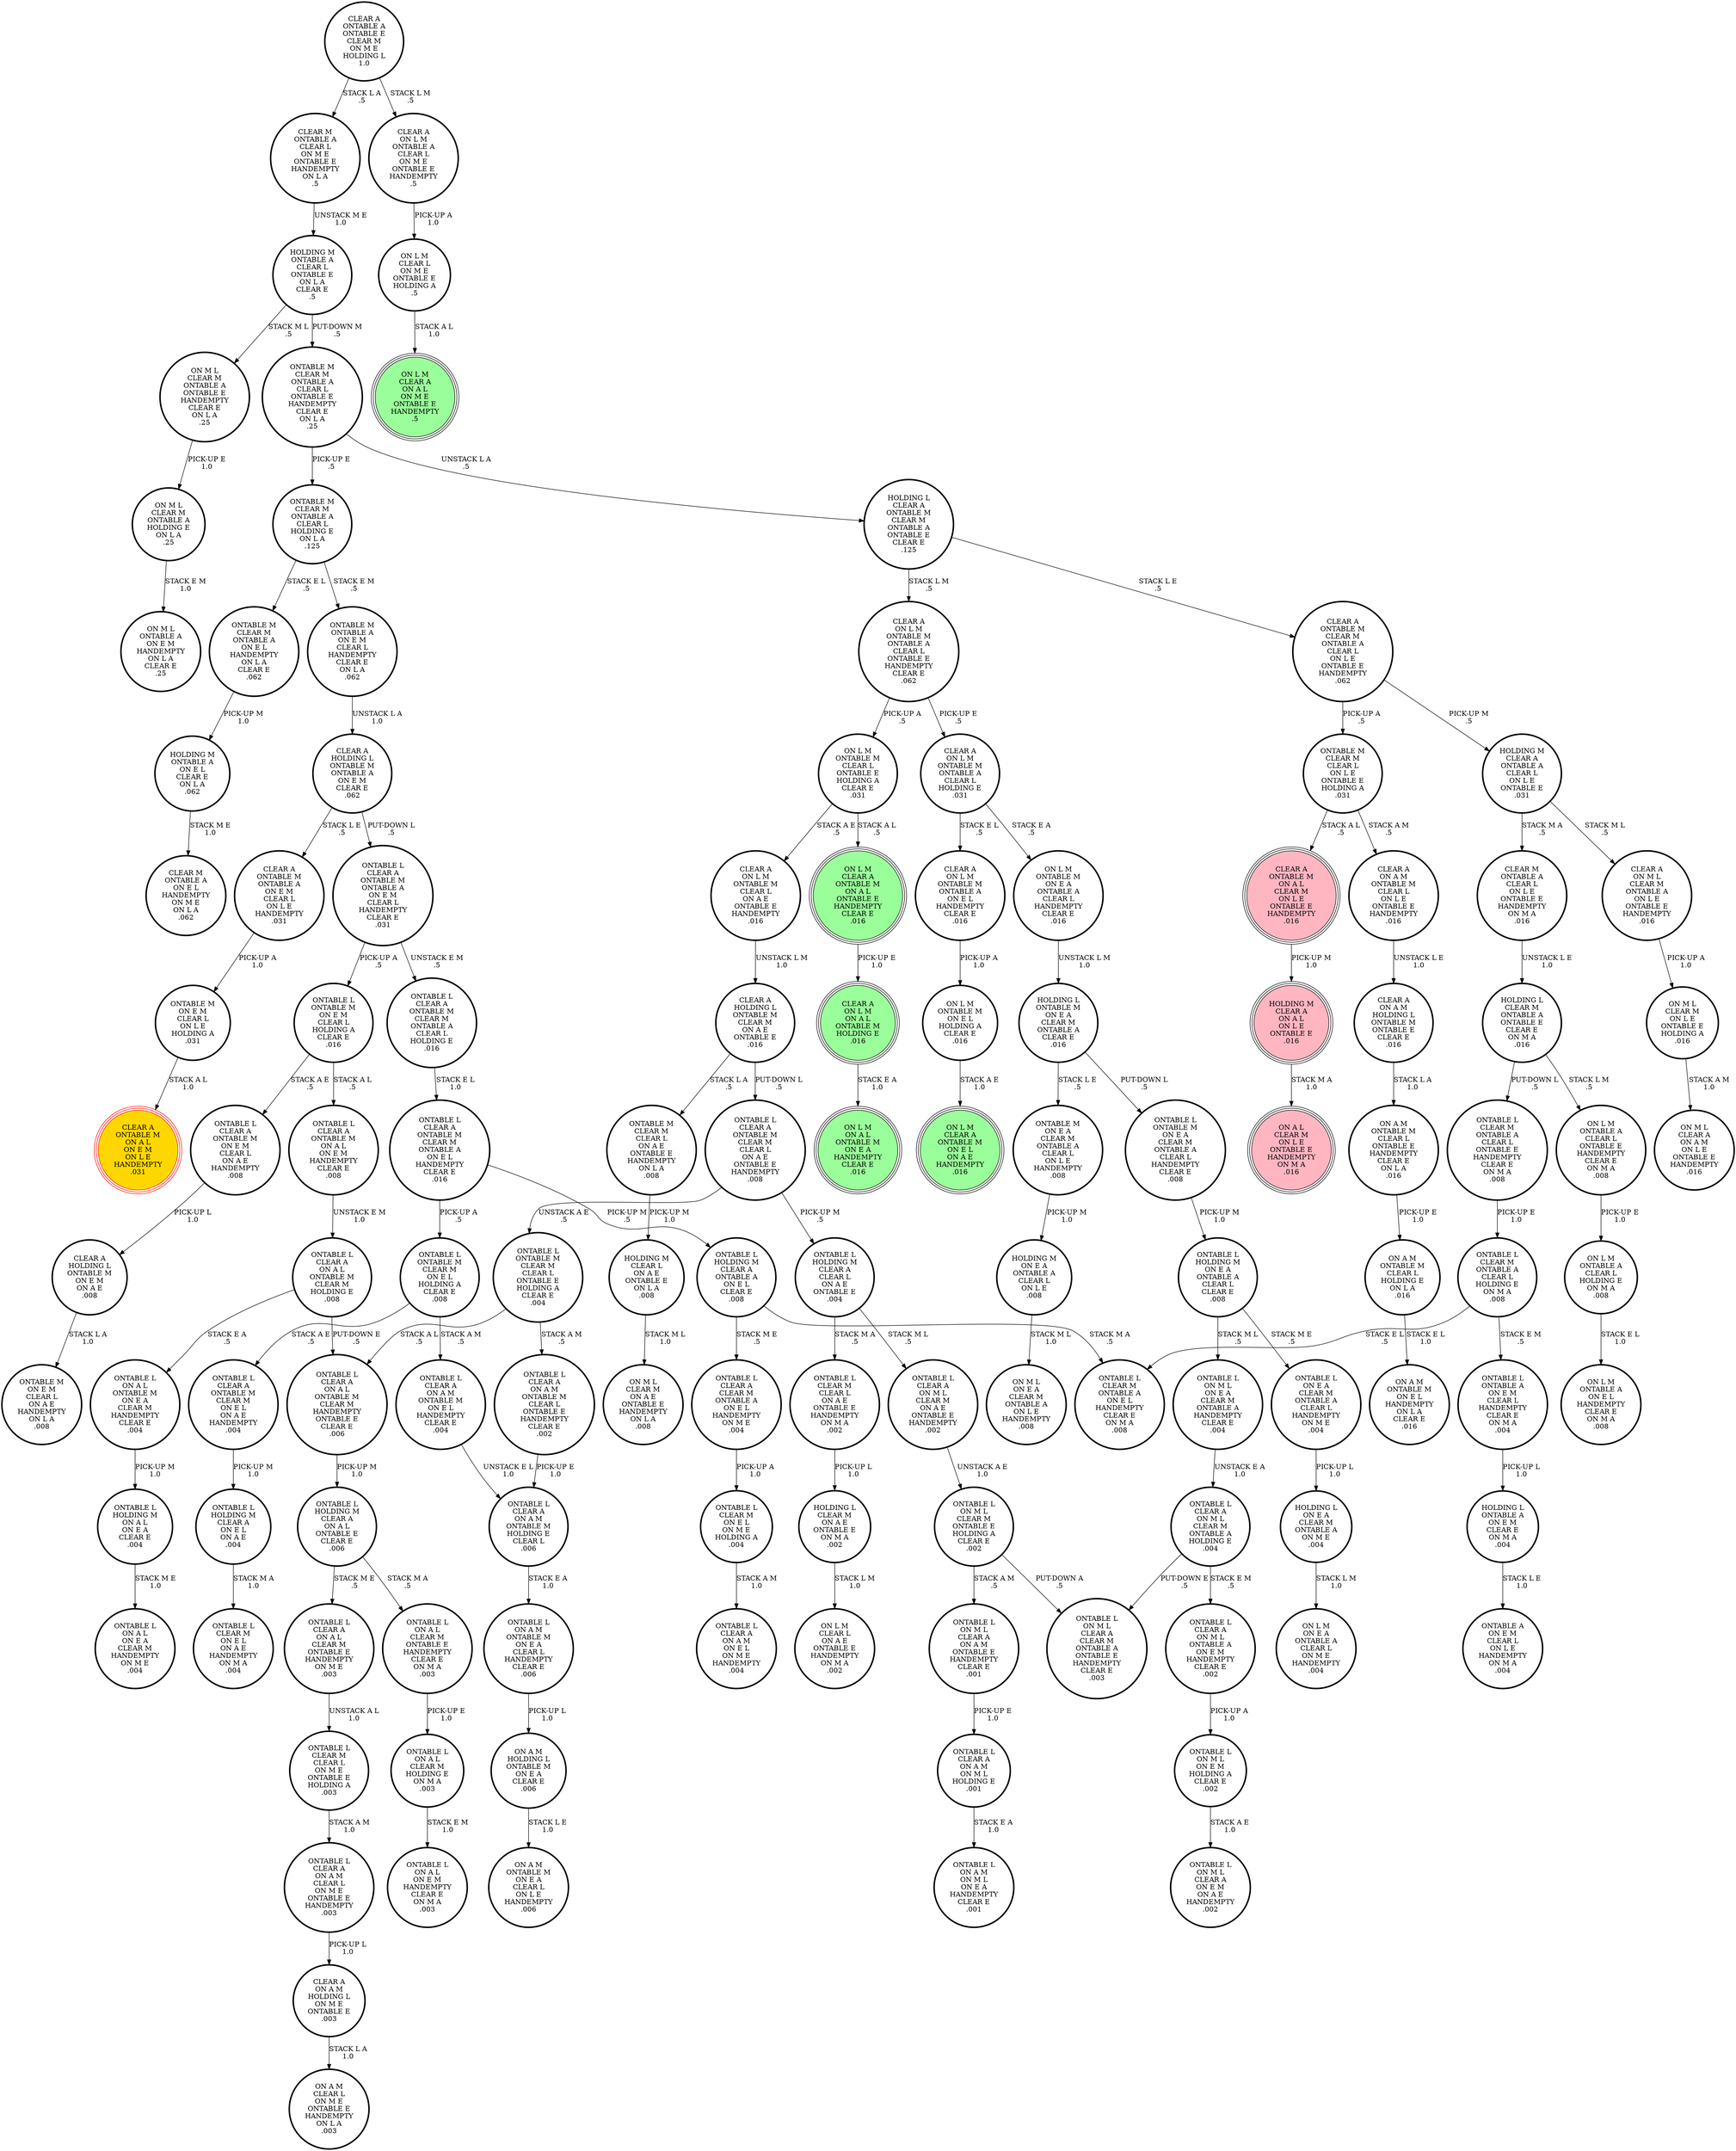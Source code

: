 digraph {
"HOLDING M\nCLEAR A\nON A L\nON L E\nONTABLE E\n.016\n" -> "ON A L\nCLEAR M\nON L E\nONTABLE E\nHANDEMPTY\nON M A\n.016\n"[label="STACK M A\n1.0\n"];
"ONTABLE L\nCLEAR M\nON E L\nON M E\nHOLDING A\n.004\n" -> "ONTABLE L\nCLEAR A\nON A M\nON E L\nON M E\nHANDEMPTY\n.004\n"[label="STACK A M\n1.0\n"];
"ONTABLE M\nCLEAR M\nCLEAR L\nON L E\nONTABLE E\nHOLDING A\n.031\n" -> "CLEAR A\nON A M\nONTABLE M\nCLEAR L\nON L E\nONTABLE E\nHANDEMPTY\n.016\n"[label="STACK A M\n.5\n"];
"ONTABLE M\nCLEAR M\nCLEAR L\nON L E\nONTABLE E\nHOLDING A\n.031\n" -> "CLEAR A\nONTABLE M\nON A L\nCLEAR M\nON L E\nONTABLE E\nHANDEMPTY\n.016\n"[label="STACK A L\n.5\n"];
"ONTABLE L\nCLEAR A\nONTABLE M\nCLEAR M\nONTABLE A\nON E L\nHANDEMPTY\nCLEAR E\n.016\n" -> "ONTABLE L\nHOLDING M\nCLEAR A\nONTABLE A\nON E L\nCLEAR E\n.008\n"[label="PICK-UP M\n.5\n"];
"ONTABLE L\nCLEAR A\nONTABLE M\nCLEAR M\nONTABLE A\nON E L\nHANDEMPTY\nCLEAR E\n.016\n" -> "ONTABLE L\nONTABLE M\nCLEAR M\nON E L\nHOLDING A\nCLEAR E\n.008\n"[label="PICK-UP A\n.5\n"];
"CLEAR A\nONTABLE M\nONTABLE A\nON E M\nCLEAR L\nON L E\nHANDEMPTY\n.031\n" -> "ONTABLE M\nON E M\nCLEAR L\nON L E\nHOLDING A\n.031\n"[label="PICK-UP A\n1.0\n"];
"HOLDING M\nON E A\nONTABLE A\nCLEAR L\nON L E\n.008\n" -> "ON M L\nON E A\nCLEAR M\nONTABLE A\nON L E\nHANDEMPTY\n.008\n"[label="STACK M L\n1.0\n"];
"ONTABLE L\nHOLDING M\nCLEAR A\nON A L\nONTABLE E\nCLEAR E\n.006\n" -> "ONTABLE L\nON A L\nCLEAR M\nONTABLE E\nHANDEMPTY\nCLEAR E\nON M A\n.003\n"[label="STACK M A\n.5\n"];
"ONTABLE L\nHOLDING M\nCLEAR A\nON A L\nONTABLE E\nCLEAR E\n.006\n" -> "ONTABLE L\nCLEAR A\nON A L\nCLEAR M\nONTABLE E\nHANDEMPTY\nON M E\n.003\n"[label="STACK M E\n.5\n"];
"ONTABLE L\nCLEAR M\nCLEAR L\nON A E\nONTABLE E\nHANDEMPTY\nON M A\n.002\n" -> "HOLDING L\nCLEAR M\nON A E\nONTABLE E\nON M A\n.002\n"[label="PICK-UP L\n1.0\n"];
"ONTABLE L\nON M L\nCLEAR A\nON A M\nONTABLE E\nHANDEMPTY\nCLEAR E\n.001\n" -> "ONTABLE L\nCLEAR A\nON A M\nON M L\nHOLDING E\n.001\n"[label="PICK-UP E\n1.0\n"];
"ONTABLE L\nCLEAR M\nONTABLE A\nCLEAR L\nHOLDING E\nON M A\n.008\n" -> "ONTABLE L\nCLEAR M\nONTABLE A\nON E L\nHANDEMPTY\nCLEAR E\nON M A\n.008\n"[label="STACK E L\n.5\n"];
"ONTABLE L\nCLEAR M\nONTABLE A\nCLEAR L\nHOLDING E\nON M A\n.008\n" -> "ONTABLE L\nONTABLE A\nON E M\nCLEAR L\nHANDEMPTY\nCLEAR E\nON M A\n.004\n"[label="STACK E M\n.5\n"];
"CLEAR A\nON A M\nHOLDING L\nONTABLE M\nONTABLE E\nCLEAR E\n.016\n" -> "ON A M\nONTABLE M\nCLEAR L\nONTABLE E\nHANDEMPTY\nCLEAR E\nON L A\n.016\n"[label="STACK L A\n1.0\n"];
"ONTABLE L\nON M L\nON E M\nHOLDING A\nCLEAR E\n.002\n" -> "ONTABLE L\nON M L\nCLEAR A\nON E M\nON A E\nHANDEMPTY\n.002\n"[label="STACK A E\n1.0\n"];
"CLEAR A\nON L M\nONTABLE M\nONTABLE A\nCLEAR L\nHOLDING E\n.031\n" -> "CLEAR A\nON L M\nONTABLE M\nONTABLE A\nON E L\nHANDEMPTY\nCLEAR E\n.016\n"[label="STACK E L\n.5\n"];
"CLEAR A\nON L M\nONTABLE M\nONTABLE A\nCLEAR L\nHOLDING E\n.031\n" -> "ON L M\nONTABLE M\nON E A\nONTABLE A\nCLEAR L\nHANDEMPTY\nCLEAR E\n.016\n"[label="STACK E A\n.5\n"];
"ON L M\nONTABLE M\nCLEAR L\nONTABLE E\nHOLDING A\nCLEAR E\n.031\n" -> "ON L M\nCLEAR A\nONTABLE M\nON A L\nONTABLE E\nHANDEMPTY\nCLEAR E\n.016\n"[label="STACK A L\n.5\n"];
"ON L M\nONTABLE M\nCLEAR L\nONTABLE E\nHOLDING A\nCLEAR E\n.031\n" -> "CLEAR A\nON L M\nONTABLE M\nCLEAR L\nON A E\nONTABLE E\nHANDEMPTY\n.016\n"[label="STACK A E\n.5\n"];
"CLEAR A\nON L M\nONTABLE M\nONTABLE A\nON E L\nHANDEMPTY\nCLEAR E\n.016\n" -> "ON L M\nONTABLE M\nON E L\nHOLDING A\nCLEAR E\n.016\n"[label="PICK-UP A\n1.0\n"];
"ONTABLE L\nON M L\nCLEAR M\nONTABLE E\nHOLDING A\nCLEAR E\n.002\n" -> "ONTABLE L\nON M L\nCLEAR A\nCLEAR M\nONTABLE A\nONTABLE E\nHANDEMPTY\nCLEAR E\n.003\n"[label="PUT-DOWN A\n.5\n"];
"ONTABLE L\nON M L\nCLEAR M\nONTABLE E\nHOLDING A\nCLEAR E\n.002\n" -> "ONTABLE L\nON M L\nCLEAR A\nON A M\nONTABLE E\nHANDEMPTY\nCLEAR E\n.001\n"[label="STACK A M\n.5\n"];
"ONTABLE L\nON A M\nONTABLE M\nON E A\nCLEAR L\nHANDEMPTY\nCLEAR E\n.006\n" -> "ON A M\nHOLDING L\nONTABLE M\nON E A\nCLEAR E\n.006\n"[label="PICK-UP L\n1.0\n"];
"CLEAR M\nONTABLE A\nCLEAR L\nON M E\nONTABLE E\nHANDEMPTY\nON L A\n.5\n" -> "HOLDING M\nONTABLE A\nCLEAR L\nONTABLE E\nON L A\nCLEAR E\n.5\n"[label="UNSTACK M E\n1.0\n"];
"ONTABLE L\nHOLDING M\nCLEAR A\nON E L\nON A E\n.004\n" -> "ONTABLE L\nCLEAR M\nON E L\nON A E\nHANDEMPTY\nON M A\n.004\n"[label="STACK M A\n1.0\n"];
"ONTABLE L\nONTABLE M\nON E A\nCLEAR M\nONTABLE A\nCLEAR L\nHANDEMPTY\nCLEAR E\n.008\n" -> "ONTABLE L\nHOLDING M\nON E A\nONTABLE A\nCLEAR L\nCLEAR E\n.008\n"[label="PICK-UP M\n1.0\n"];
"ONTABLE L\nCLEAR A\nON A L\nONTABLE M\nCLEAR M\nHANDEMPTY\nONTABLE E\nCLEAR E\n.006\n" -> "ONTABLE L\nHOLDING M\nCLEAR A\nON A L\nONTABLE E\nCLEAR E\n.006\n"[label="PICK-UP M\n1.0\n"];
"HOLDING L\nON E A\nCLEAR M\nONTABLE A\nON M E\n.004\n" -> "ON L M\nON E A\nONTABLE A\nCLEAR L\nON M E\nHANDEMPTY\n.004\n"[label="STACK L M\n1.0\n"];
"HOLDING M\nCLEAR L\nON A E\nONTABLE E\nON L A\n.008\n" -> "ON M L\nCLEAR M\nON A E\nONTABLE E\nHANDEMPTY\nON L A\n.008\n"[label="STACK M L\n1.0\n"];
"ON L M\nCLEAR A\nONTABLE M\nON A L\nONTABLE E\nHANDEMPTY\nCLEAR E\n.016\n" -> "CLEAR A\nON L M\nON A L\nONTABLE M\nHOLDING E\n.016\n"[label="PICK-UP E\n1.0\n"];
"ONTABLE L\nON M L\nON E A\nCLEAR M\nONTABLE A\nHANDEMPTY\nCLEAR E\n.004\n" -> "ONTABLE L\nCLEAR A\nON M L\nCLEAR M\nONTABLE A\nHOLDING E\n.004\n"[label="UNSTACK E A\n1.0\n"];
"ONTABLE L\nON A L\nCLEAR M\nHOLDING E\nON M A\n.003\n" -> "ONTABLE L\nON A L\nON E M\nHANDEMPTY\nCLEAR E\nON M A\n.003\n"[label="STACK E M\n1.0\n"];
"ONTABLE M\nONTABLE A\nON E M\nCLEAR L\nHANDEMPTY\nCLEAR E\nON L A\n.062\n" -> "CLEAR A\nHOLDING L\nONTABLE M\nONTABLE A\nON E M\nCLEAR E\n.062\n"[label="UNSTACK L A\n1.0\n"];
"ON M L\nCLEAR M\nON L E\nONTABLE E\nHOLDING A\n.016\n" -> "ON M L\nCLEAR A\nON A M\nON L E\nONTABLE E\nHANDEMPTY\n.016\n"[label="STACK A M\n1.0\n"];
"CLEAR A\nON A M\nONTABLE M\nCLEAR L\nON L E\nONTABLE E\nHANDEMPTY\n.016\n" -> "CLEAR A\nON A M\nHOLDING L\nONTABLE M\nONTABLE E\nCLEAR E\n.016\n"[label="UNSTACK L E\n1.0\n"];
"HOLDING L\nONTABLE A\nON E M\nCLEAR E\nON M A\n.004\n" -> "ONTABLE A\nON E M\nCLEAR L\nON L E\nHANDEMPTY\nON M A\n.004\n"[label="STACK L E\n1.0\n"];
"CLEAR A\nONTABLE A\nONTABLE E\nCLEAR M\nON M E\nHOLDING L\n1.0\n" -> "CLEAR A\nON L M\nONTABLE A\nCLEAR L\nON M E\nONTABLE E\nHANDEMPTY\n.5\n"[label="STACK L M\n.5\n"];
"CLEAR A\nONTABLE A\nONTABLE E\nCLEAR M\nON M E\nHOLDING L\n1.0\n" -> "CLEAR M\nONTABLE A\nCLEAR L\nON M E\nONTABLE E\nHANDEMPTY\nON L A\n.5\n"[label="STACK L A\n.5\n"];
"HOLDING L\nCLEAR M\nONTABLE A\nONTABLE E\nCLEAR E\nON M A\n.016\n" -> "ON L M\nONTABLE A\nCLEAR L\nONTABLE E\nHANDEMPTY\nCLEAR E\nON M A\n.008\n"[label="STACK L M\n.5\n"];
"HOLDING L\nCLEAR M\nONTABLE A\nONTABLE E\nCLEAR E\nON M A\n.016\n" -> "ONTABLE L\nCLEAR M\nONTABLE A\nCLEAR L\nONTABLE E\nHANDEMPTY\nCLEAR E\nON M A\n.008\n"[label="PUT-DOWN L\n.5\n"];
"ONTABLE L\nCLEAR A\nON A M\nCLEAR L\nON M E\nONTABLE E\nHANDEMPTY\n.003\n" -> "CLEAR A\nON A M\nHOLDING L\nON M E\nONTABLE E\n.003\n"[label="PICK-UP L\n1.0\n"];
"HOLDING M\nONTABLE A\nCLEAR L\nONTABLE E\nON L A\nCLEAR E\n.5\n" -> "ONTABLE M\nCLEAR M\nONTABLE A\nCLEAR L\nONTABLE E\nHANDEMPTY\nCLEAR E\nON L A\n.25\n"[label="PUT-DOWN M\n.5\n"];
"HOLDING M\nONTABLE A\nCLEAR L\nONTABLE E\nON L A\nCLEAR E\n.5\n" -> "ON M L\nCLEAR M\nONTABLE A\nONTABLE E\nHANDEMPTY\nCLEAR E\nON L A\n.25\n"[label="STACK M L\n.5\n"];
"ONTABLE L\nCLEAR A\nCLEAR M\nONTABLE A\nON E L\nHANDEMPTY\nON M E\n.004\n" -> "ONTABLE L\nCLEAR M\nON E L\nON M E\nHOLDING A\n.004\n"[label="PICK-UP A\n1.0\n"];
"ONTABLE L\nCLEAR M\nCLEAR L\nON M E\nONTABLE E\nHOLDING A\n.003\n" -> "ONTABLE L\nCLEAR A\nON A M\nCLEAR L\nON M E\nONTABLE E\nHANDEMPTY\n.003\n"[label="STACK A M\n1.0\n"];
"ON M L\nCLEAR M\nONTABLE A\nHOLDING E\nON L A\n.25\n" -> "ON M L\nONTABLE A\nON E M\nHANDEMPTY\nON L A\nCLEAR E\n.25\n"[label="STACK E M\n1.0\n"];
"ONTABLE L\nON A L\nONTABLE M\nON E A\nCLEAR M\nHANDEMPTY\nCLEAR E\n.004\n" -> "ONTABLE L\nHOLDING M\nON A L\nON E A\nCLEAR E\n.004\n"[label="PICK-UP M\n1.0\n"];
"CLEAR A\nON A M\nHOLDING L\nON M E\nONTABLE E\n.003\n" -> "ON A M\nCLEAR L\nON M E\nONTABLE E\nHANDEMPTY\nON L A\n.003\n"[label="STACK L A\n1.0\n"];
"ONTABLE L\nONTABLE M\nON E M\nCLEAR L\nHOLDING A\nCLEAR E\n.016\n" -> "ONTABLE L\nCLEAR A\nONTABLE M\nON E M\nCLEAR L\nON A E\nHANDEMPTY\n.008\n"[label="STACK A E\n.5\n"];
"ONTABLE L\nONTABLE M\nON E M\nCLEAR L\nHOLDING A\nCLEAR E\n.016\n" -> "ONTABLE L\nCLEAR A\nONTABLE M\nON A L\nON E M\nHANDEMPTY\nCLEAR E\n.008\n"[label="STACK A L\n.5\n"];
"CLEAR A\nHOLDING L\nONTABLE M\nON E M\nON A E\n.008\n" -> "ONTABLE M\nON E M\nCLEAR L\nON A E\nHANDEMPTY\nON L A\n.008\n"[label="STACK L A\n1.0\n"];
"ONTABLE L\nHOLDING M\nON A L\nON E A\nCLEAR E\n.004\n" -> "ONTABLE L\nON A L\nON E A\nCLEAR M\nHANDEMPTY\nON M E\n.004\n"[label="STACK M E\n1.0\n"];
"ON L M\nONTABLE M\nON E A\nONTABLE A\nCLEAR L\nHANDEMPTY\nCLEAR E\n.016\n" -> "HOLDING L\nONTABLE M\nON E A\nCLEAR M\nONTABLE A\nCLEAR E\n.016\n"[label="UNSTACK L M\n1.0\n"];
"ONTABLE L\nON E A\nCLEAR M\nONTABLE A\nCLEAR L\nHANDEMPTY\nON M E\n.004\n" -> "HOLDING L\nON E A\nCLEAR M\nONTABLE A\nON M E\n.004\n"[label="PICK-UP L\n1.0\n"];
"ON M L\nCLEAR M\nONTABLE A\nONTABLE E\nHANDEMPTY\nCLEAR E\nON L A\n.25\n" -> "ON M L\nCLEAR M\nONTABLE A\nHOLDING E\nON L A\n.25\n"[label="PICK-UP E\n1.0\n"];
"ON L M\nONTABLE A\nCLEAR L\nHOLDING E\nON M A\n.008\n" -> "ON L M\nONTABLE A\nON E L\nHANDEMPTY\nCLEAR E\nON M A\n.008\n"[label="STACK E L\n1.0\n"];
"ONTABLE L\nCLEAR A\nONTABLE M\nON A L\nON E M\nHANDEMPTY\nCLEAR E\n.008\n" -> "ONTABLE L\nCLEAR A\nON A L\nONTABLE M\nCLEAR M\nHOLDING E\n.008\n"[label="UNSTACK E M\n1.0\n"];
"ONTABLE L\nCLEAR A\nON M L\nCLEAR M\nON A E\nONTABLE E\nHANDEMPTY\n.002\n" -> "ONTABLE L\nON M L\nCLEAR M\nONTABLE E\nHOLDING A\nCLEAR E\n.002\n"[label="UNSTACK A E\n1.0\n"];
"CLEAR A\nONTABLE M\nCLEAR M\nONTABLE A\nCLEAR L\nON L E\nONTABLE E\nHANDEMPTY\n.062\n" -> "HOLDING M\nCLEAR A\nONTABLE A\nCLEAR L\nON L E\nONTABLE E\n.031\n"[label="PICK-UP M\n.5\n"];
"CLEAR A\nONTABLE M\nCLEAR M\nONTABLE A\nCLEAR L\nON L E\nONTABLE E\nHANDEMPTY\n.062\n" -> "ONTABLE M\nCLEAR M\nCLEAR L\nON L E\nONTABLE E\nHOLDING A\n.031\n"[label="PICK-UP A\n.5\n"];
"ON L M\nONTABLE M\nON E L\nHOLDING A\nCLEAR E\n.016\n" -> "ON L M\nCLEAR A\nONTABLE M\nON E L\nON A E\nHANDEMPTY\n.016\n"[label="STACK A E\n1.0\n"];
"ONTABLE L\nCLEAR A\nONTABLE M\nONTABLE A\nON E M\nCLEAR L\nHANDEMPTY\nCLEAR E\n.031\n" -> "ONTABLE L\nCLEAR A\nONTABLE M\nCLEAR M\nONTABLE A\nCLEAR L\nHOLDING E\n.016\n"[label="UNSTACK E M\n.5\n"];
"ONTABLE L\nCLEAR A\nONTABLE M\nONTABLE A\nON E M\nCLEAR L\nHANDEMPTY\nCLEAR E\n.031\n" -> "ONTABLE L\nONTABLE M\nON E M\nCLEAR L\nHOLDING A\nCLEAR E\n.016\n"[label="PICK-UP A\n.5\n"];
"ON A M\nHOLDING L\nONTABLE M\nON E A\nCLEAR E\n.006\n" -> "ON A M\nONTABLE M\nON E A\nCLEAR L\nON L E\nHANDEMPTY\n.006\n"[label="STACK L E\n1.0\n"];
"ONTABLE L\nCLEAR A\nON M L\nCLEAR M\nONTABLE A\nHOLDING E\n.004\n" -> "ONTABLE L\nCLEAR A\nON M L\nONTABLE A\nON E M\nHANDEMPTY\nCLEAR E\n.002\n"[label="STACK E M\n.5\n"];
"ONTABLE L\nCLEAR A\nON M L\nCLEAR M\nONTABLE A\nHOLDING E\n.004\n" -> "ONTABLE L\nON M L\nCLEAR A\nCLEAR M\nONTABLE A\nONTABLE E\nHANDEMPTY\nCLEAR E\n.003\n"[label="PUT-DOWN E\n.5\n"];
"ON L M\nONTABLE A\nCLEAR L\nONTABLE E\nHANDEMPTY\nCLEAR E\nON M A\n.008\n" -> "ON L M\nONTABLE A\nCLEAR L\nHOLDING E\nON M A\n.008\n"[label="PICK-UP E\n1.0\n"];
"ONTABLE L\nHOLDING M\nCLEAR A\nCLEAR L\nON A E\nONTABLE E\n.004\n" -> "ONTABLE L\nCLEAR M\nCLEAR L\nON A E\nONTABLE E\nHANDEMPTY\nON M A\n.002\n"[label="STACK M A\n.5\n"];
"ONTABLE L\nHOLDING M\nCLEAR A\nCLEAR L\nON A E\nONTABLE E\n.004\n" -> "ONTABLE L\nCLEAR A\nON M L\nCLEAR M\nON A E\nONTABLE E\nHANDEMPTY\n.002\n"[label="STACK M L\n.5\n"];
"ON A M\nONTABLE M\nCLEAR L\nHOLDING E\nON L A\n.016\n" -> "ON A M\nONTABLE M\nON E L\nHANDEMPTY\nON L A\nCLEAR E\n.016\n"[label="STACK E L\n1.0\n"];
"ONTABLE L\nCLEAR A\nONTABLE M\nCLEAR M\nONTABLE A\nCLEAR L\nHOLDING E\n.016\n" -> "ONTABLE L\nCLEAR A\nONTABLE M\nCLEAR M\nONTABLE A\nON E L\nHANDEMPTY\nCLEAR E\n.016\n"[label="STACK E L\n1.0\n"];
"ONTABLE L\nCLEAR A\nON A L\nONTABLE M\nCLEAR M\nHOLDING E\n.008\n" -> "ONTABLE L\nON A L\nONTABLE M\nON E A\nCLEAR M\nHANDEMPTY\nCLEAR E\n.004\n"[label="STACK E A\n.5\n"];
"ONTABLE L\nCLEAR A\nON A L\nONTABLE M\nCLEAR M\nHOLDING E\n.008\n" -> "ONTABLE L\nCLEAR A\nON A L\nONTABLE M\nCLEAR M\nHANDEMPTY\nONTABLE E\nCLEAR E\n.006\n"[label="PUT-DOWN E\n.5\n"];
"CLEAR A\nHOLDING L\nONTABLE M\nONTABLE A\nON E M\nCLEAR E\n.062\n" -> "CLEAR A\nONTABLE M\nONTABLE A\nON E M\nCLEAR L\nON L E\nHANDEMPTY\n.031\n"[label="STACK L E\n.5\n"];
"CLEAR A\nHOLDING L\nONTABLE M\nONTABLE A\nON E M\nCLEAR E\n.062\n" -> "ONTABLE L\nCLEAR A\nONTABLE M\nONTABLE A\nON E M\nCLEAR L\nHANDEMPTY\nCLEAR E\n.031\n"[label="PUT-DOWN L\n.5\n"];
"ONTABLE L\nCLEAR A\nONTABLE M\nCLEAR M\nON E L\nON A E\nHANDEMPTY\n.004\n" -> "ONTABLE L\nHOLDING M\nCLEAR A\nON E L\nON A E\n.004\n"[label="PICK-UP M\n1.0\n"];
"CLEAR A\nON L M\nONTABLE A\nCLEAR L\nON M E\nONTABLE E\nHANDEMPTY\n.5\n" -> "ON L M\nCLEAR L\nON M E\nONTABLE E\nHOLDING A\n.5\n"[label="PICK-UP A\n1.0\n"];
"CLEAR A\nON L M\nONTABLE M\nCLEAR L\nON A E\nONTABLE E\nHANDEMPTY\n.016\n" -> "CLEAR A\nHOLDING L\nONTABLE M\nCLEAR M\nON A E\nONTABLE E\n.016\n"[label="UNSTACK L M\n1.0\n"];
"ONTABLE M\nCLEAR M\nONTABLE A\nON E L\nHANDEMPTY\nON L A\nCLEAR E\n.062\n" -> "HOLDING M\nONTABLE A\nON E L\nCLEAR E\nON L A\n.062\n"[label="PICK-UP M\n1.0\n"];
"ONTABLE L\nHOLDING M\nCLEAR A\nONTABLE A\nON E L\nCLEAR E\n.008\n" -> "ONTABLE L\nCLEAR A\nCLEAR M\nONTABLE A\nON E L\nHANDEMPTY\nON M E\n.004\n"[label="STACK M E\n.5\n"];
"ONTABLE L\nHOLDING M\nCLEAR A\nONTABLE A\nON E L\nCLEAR E\n.008\n" -> "ONTABLE L\nCLEAR M\nONTABLE A\nON E L\nHANDEMPTY\nCLEAR E\nON M A\n.008\n"[label="STACK M A\n.5\n"];
"ONTABLE M\nCLEAR M\nCLEAR L\nON A E\nONTABLE E\nHANDEMPTY\nON L A\n.008\n" -> "HOLDING M\nCLEAR L\nON A E\nONTABLE E\nON L A\n.008\n"[label="PICK-UP M\n1.0\n"];
"ONTABLE L\nCLEAR M\nONTABLE A\nCLEAR L\nONTABLE E\nHANDEMPTY\nCLEAR E\nON M A\n.008\n" -> "ONTABLE L\nCLEAR M\nONTABLE A\nCLEAR L\nHOLDING E\nON M A\n.008\n"[label="PICK-UP E\n1.0\n"];
"ONTABLE L\nCLEAR A\nONTABLE M\nON E M\nCLEAR L\nON A E\nHANDEMPTY\n.008\n" -> "CLEAR A\nHOLDING L\nONTABLE M\nON E M\nON A E\n.008\n"[label="PICK-UP L\n1.0\n"];
"ONTABLE L\nCLEAR A\nONTABLE M\nCLEAR M\nCLEAR L\nON A E\nONTABLE E\nHANDEMPTY\n.008\n" -> "ONTABLE L\nONTABLE M\nCLEAR M\nCLEAR L\nONTABLE E\nHOLDING A\nCLEAR E\n.004\n"[label="UNSTACK A E\n.5\n"];
"ONTABLE L\nCLEAR A\nONTABLE M\nCLEAR M\nCLEAR L\nON A E\nONTABLE E\nHANDEMPTY\n.008\n" -> "ONTABLE L\nHOLDING M\nCLEAR A\nCLEAR L\nON A E\nONTABLE E\n.004\n"[label="PICK-UP M\n.5\n"];
"ONTABLE L\nCLEAR A\nON M L\nONTABLE A\nON E M\nHANDEMPTY\nCLEAR E\n.002\n" -> "ONTABLE L\nON M L\nON E M\nHOLDING A\nCLEAR E\n.002\n"[label="PICK-UP A\n1.0\n"];
"HOLDING L\nCLEAR A\nONTABLE M\nCLEAR M\nONTABLE A\nONTABLE E\nCLEAR E\n.125\n" -> "CLEAR A\nONTABLE M\nCLEAR M\nONTABLE A\nCLEAR L\nON L E\nONTABLE E\nHANDEMPTY\n.062\n"[label="STACK L E\n.5\n"];
"HOLDING L\nCLEAR A\nONTABLE M\nCLEAR M\nONTABLE A\nONTABLE E\nCLEAR E\n.125\n" -> "CLEAR A\nON L M\nONTABLE M\nONTABLE A\nCLEAR L\nONTABLE E\nHANDEMPTY\nCLEAR E\n.062\n"[label="STACK L M\n.5\n"];
"ONTABLE L\nCLEAR A\nON A M\nONTABLE M\nON E L\nHANDEMPTY\nCLEAR E\n.004\n" -> "ONTABLE L\nCLEAR A\nON A M\nONTABLE M\nHOLDING E\nCLEAR L\n.006\n"[label="UNSTACK E L\n1.0\n"];
"ONTABLE L\nCLEAR A\nON A L\nCLEAR M\nONTABLE E\nHANDEMPTY\nON M E\n.003\n" -> "ONTABLE L\nCLEAR M\nCLEAR L\nON M E\nONTABLE E\nHOLDING A\n.003\n"[label="UNSTACK A L\n1.0\n"];
"ONTABLE L\nCLEAR A\nON A M\nONTABLE M\nHOLDING E\nCLEAR L\n.006\n" -> "ONTABLE L\nON A M\nONTABLE M\nON E A\nCLEAR L\nHANDEMPTY\nCLEAR E\n.006\n"[label="STACK E A\n1.0\n"];
"ONTABLE M\nON E M\nCLEAR L\nON L E\nHOLDING A\n.031\n" -> "CLEAR A\nONTABLE M\nON A L\nON E M\nON L E\nHANDEMPTY\n.031\n"[label="STACK A L\n1.0\n"];
"ON A M\nONTABLE M\nCLEAR L\nONTABLE E\nHANDEMPTY\nCLEAR E\nON L A\n.016\n" -> "ON A M\nONTABLE M\nCLEAR L\nHOLDING E\nON L A\n.016\n"[label="PICK-UP E\n1.0\n"];
"CLEAR A\nHOLDING L\nONTABLE M\nCLEAR M\nON A E\nONTABLE E\n.016\n" -> "ONTABLE M\nCLEAR M\nCLEAR L\nON A E\nONTABLE E\nHANDEMPTY\nON L A\n.008\n"[label="STACK L A\n.5\n"];
"CLEAR A\nHOLDING L\nONTABLE M\nCLEAR M\nON A E\nONTABLE E\n.016\n" -> "ONTABLE L\nCLEAR A\nONTABLE M\nCLEAR M\nCLEAR L\nON A E\nONTABLE E\nHANDEMPTY\n.008\n"[label="PUT-DOWN L\n.5\n"];
"ONTABLE L\nHOLDING M\nON E A\nONTABLE A\nCLEAR L\nCLEAR E\n.008\n" -> "ONTABLE L\nON E A\nCLEAR M\nONTABLE A\nCLEAR L\nHANDEMPTY\nON M E\n.004\n"[label="STACK M E\n.5\n"];
"ONTABLE L\nHOLDING M\nON E A\nONTABLE A\nCLEAR L\nCLEAR E\n.008\n" -> "ONTABLE L\nON M L\nON E A\nCLEAR M\nONTABLE A\nHANDEMPTY\nCLEAR E\n.004\n"[label="STACK M L\n.5\n"];
"ONTABLE M\nON E A\nCLEAR M\nONTABLE A\nCLEAR L\nON L E\nHANDEMPTY\n.008\n" -> "HOLDING M\nON E A\nONTABLE A\nCLEAR L\nON L E\n.008\n"[label="PICK-UP M\n1.0\n"];
"ONTABLE L\nCLEAR A\nON A M\nONTABLE M\nCLEAR L\nONTABLE E\nHANDEMPTY\nCLEAR E\n.002\n" -> "ONTABLE L\nCLEAR A\nON A M\nONTABLE M\nHOLDING E\nCLEAR L\n.006\n"[label="PICK-UP E\n1.0\n"];
"ONTABLE M\nCLEAR M\nONTABLE A\nCLEAR L\nONTABLE E\nHANDEMPTY\nCLEAR E\nON L A\n.25\n" -> "HOLDING L\nCLEAR A\nONTABLE M\nCLEAR M\nONTABLE A\nONTABLE E\nCLEAR E\n.125\n"[label="UNSTACK L A\n.5\n"];
"ONTABLE M\nCLEAR M\nONTABLE A\nCLEAR L\nONTABLE E\nHANDEMPTY\nCLEAR E\nON L A\n.25\n" -> "ONTABLE M\nCLEAR M\nONTABLE A\nCLEAR L\nHOLDING E\nON L A\n.125\n"[label="PICK-UP E\n.5\n"];
"CLEAR A\nON L M\nON A L\nONTABLE M\nHOLDING E\n.016\n" -> "ON L M\nON A L\nONTABLE M\nON E A\nHANDEMPTY\nCLEAR E\n.016\n"[label="STACK E A\n1.0\n"];
"HOLDING M\nCLEAR A\nONTABLE A\nCLEAR L\nON L E\nONTABLE E\n.031\n" -> "CLEAR M\nONTABLE A\nCLEAR L\nON L E\nONTABLE E\nHANDEMPTY\nON M A\n.016\n"[label="STACK M A\n.5\n"];
"HOLDING M\nCLEAR A\nONTABLE A\nCLEAR L\nON L E\nONTABLE E\n.031\n" -> "CLEAR A\nON M L\nCLEAR M\nONTABLE A\nON L E\nONTABLE E\nHANDEMPTY\n.016\n"[label="STACK M L\n.5\n"];
"ONTABLE M\nCLEAR M\nONTABLE A\nCLEAR L\nHOLDING E\nON L A\n.125\n" -> "ONTABLE M\nONTABLE A\nON E M\nCLEAR L\nHANDEMPTY\nCLEAR E\nON L A\n.062\n"[label="STACK E M\n.5\n"];
"ONTABLE M\nCLEAR M\nONTABLE A\nCLEAR L\nHOLDING E\nON L A\n.125\n" -> "ONTABLE M\nCLEAR M\nONTABLE A\nON E L\nHANDEMPTY\nON L A\nCLEAR E\n.062\n"[label="STACK E L\n.5\n"];
"ON L M\nCLEAR L\nON M E\nONTABLE E\nHOLDING A\n.5\n" -> "ON L M\nCLEAR A\nON A L\nON M E\nONTABLE E\nHANDEMPTY\n.5\n"[label="STACK A L\n1.0\n"];
"HOLDING L\nCLEAR M\nON A E\nONTABLE E\nON M A\n.002\n" -> "ON L M\nCLEAR L\nON A E\nONTABLE E\nHANDEMPTY\nON M A\n.002\n"[label="STACK L M\n1.0\n"];
"HOLDING M\nONTABLE A\nON E L\nCLEAR E\nON L A\n.062\n" -> "CLEAR M\nONTABLE A\nON E L\nHANDEMPTY\nON M E\nON L A\n.062\n"[label="STACK M E\n1.0\n"];
"ONTABLE L\nON A L\nCLEAR M\nONTABLE E\nHANDEMPTY\nCLEAR E\nON M A\n.003\n" -> "ONTABLE L\nON A L\nCLEAR M\nHOLDING E\nON M A\n.003\n"[label="PICK-UP E\n1.0\n"];
"CLEAR A\nONTABLE M\nON A L\nCLEAR M\nON L E\nONTABLE E\nHANDEMPTY\n.016\n" -> "HOLDING M\nCLEAR A\nON A L\nON L E\nONTABLE E\n.016\n"[label="PICK-UP M\n1.0\n"];
"ONTABLE L\nONTABLE M\nCLEAR M\nON E L\nHOLDING A\nCLEAR E\n.008\n" -> "ONTABLE L\nCLEAR A\nONTABLE M\nCLEAR M\nON E L\nON A E\nHANDEMPTY\n.004\n"[label="STACK A E\n.5\n"];
"ONTABLE L\nONTABLE M\nCLEAR M\nON E L\nHOLDING A\nCLEAR E\n.008\n" -> "ONTABLE L\nCLEAR A\nON A M\nONTABLE M\nON E L\nHANDEMPTY\nCLEAR E\n.004\n"[label="STACK A M\n.5\n"];
"ONTABLE L\nONTABLE A\nON E M\nCLEAR L\nHANDEMPTY\nCLEAR E\nON M A\n.004\n" -> "HOLDING L\nONTABLE A\nON E M\nCLEAR E\nON M A\n.004\n"[label="PICK-UP L\n1.0\n"];
"CLEAR A\nON M L\nCLEAR M\nONTABLE A\nON L E\nONTABLE E\nHANDEMPTY\n.016\n" -> "ON M L\nCLEAR M\nON L E\nONTABLE E\nHOLDING A\n.016\n"[label="PICK-UP A\n1.0\n"];
"HOLDING L\nONTABLE M\nON E A\nCLEAR M\nONTABLE A\nCLEAR E\n.016\n" -> "ONTABLE M\nON E A\nCLEAR M\nONTABLE A\nCLEAR L\nON L E\nHANDEMPTY\n.008\n"[label="STACK L E\n.5\n"];
"HOLDING L\nONTABLE M\nON E A\nCLEAR M\nONTABLE A\nCLEAR E\n.016\n" -> "ONTABLE L\nONTABLE M\nON E A\nCLEAR M\nONTABLE A\nCLEAR L\nHANDEMPTY\nCLEAR E\n.008\n"[label="PUT-DOWN L\n.5\n"];
"ONTABLE L\nCLEAR A\nON A M\nON M L\nHOLDING E\n.001\n" -> "ONTABLE L\nON A M\nON M L\nON E A\nHANDEMPTY\nCLEAR E\n.001\n"[label="STACK E A\n1.0\n"];
"ONTABLE L\nONTABLE M\nCLEAR M\nCLEAR L\nONTABLE E\nHOLDING A\nCLEAR E\n.004\n" -> "ONTABLE L\nCLEAR A\nON A L\nONTABLE M\nCLEAR M\nHANDEMPTY\nONTABLE E\nCLEAR E\n.006\n"[label="STACK A L\n.5\n"];
"ONTABLE L\nONTABLE M\nCLEAR M\nCLEAR L\nONTABLE E\nHOLDING A\nCLEAR E\n.004\n" -> "ONTABLE L\nCLEAR A\nON A M\nONTABLE M\nCLEAR L\nONTABLE E\nHANDEMPTY\nCLEAR E\n.002\n"[label="STACK A M\n.5\n"];
"CLEAR A\nON L M\nONTABLE M\nONTABLE A\nCLEAR L\nONTABLE E\nHANDEMPTY\nCLEAR E\n.062\n" -> "CLEAR A\nON L M\nONTABLE M\nONTABLE A\nCLEAR L\nHOLDING E\n.031\n"[label="PICK-UP E\n.5\n"];
"CLEAR A\nON L M\nONTABLE M\nONTABLE A\nCLEAR L\nONTABLE E\nHANDEMPTY\nCLEAR E\n.062\n" -> "ON L M\nONTABLE M\nCLEAR L\nONTABLE E\nHOLDING A\nCLEAR E\n.031\n"[label="PICK-UP A\n.5\n"];
"CLEAR M\nONTABLE A\nCLEAR L\nON L E\nONTABLE E\nHANDEMPTY\nON M A\n.016\n" -> "HOLDING L\nCLEAR M\nONTABLE A\nONTABLE E\nCLEAR E\nON M A\n.016\n"[label="UNSTACK L E\n1.0\n"];
"CLEAR M\nONTABLE A\nON E L\nHANDEMPTY\nON M E\nON L A\n.062\n" [shape=circle, penwidth=3];
"ON M L\nCLEAR M\nON A E\nONTABLE E\nHANDEMPTY\nON L A\n.008\n" [shape=circle, penwidth=3];
"ON M L\nON E A\nCLEAR M\nONTABLE A\nON L E\nHANDEMPTY\n.008\n" [shape=circle, penwidth=3];
"ON L M\nON E A\nONTABLE A\nCLEAR L\nON M E\nHANDEMPTY\n.004\n" [shape=circle, penwidth=3];
"ON L M\nCLEAR A\nONTABLE M\nON E L\nON A E\nHANDEMPTY\n.016\n" [shape=circle, style=filled, fillcolor=palegreen1, peripheries=3];
"CLEAR A\nONTABLE M\nON A L\nON E M\nON L E\nHANDEMPTY\n.031\n" [shape=circle, style=filled color=red, fillcolor=gold, peripheries=3];
"ONTABLE L\nON A L\nON E M\nHANDEMPTY\nCLEAR E\nON M A\n.003\n" [shape=circle, penwidth=3];
"ONTABLE L\nON M L\nCLEAR A\nCLEAR M\nONTABLE A\nONTABLE E\nHANDEMPTY\nCLEAR E\n.003\n" [shape=circle, penwidth=3];
"ON L M\nCLEAR A\nON A L\nON M E\nONTABLE E\nHANDEMPTY\n.5\n" [shape=circle, style=filled, fillcolor=palegreen1, peripheries=3];
"ON M L\nONTABLE A\nON E M\nHANDEMPTY\nON L A\nCLEAR E\n.25\n" [shape=circle, penwidth=3];
"ON A L\nCLEAR M\nON L E\nONTABLE E\nHANDEMPTY\nON M A\n.016\n" [shape=circle, style=filled, fillcolor=lightpink, peripheries=3];
"ONTABLE L\nCLEAR M\nON E L\nON A E\nHANDEMPTY\nON M A\n.004\n" [shape=circle, penwidth=3];
"ON L M\nONTABLE A\nON E L\nHANDEMPTY\nCLEAR E\nON M A\n.008\n" [shape=circle, penwidth=3];
"ONTABLE A\nON E M\nCLEAR L\nON L E\nHANDEMPTY\nON M A\n.004\n" [shape=circle, penwidth=3];
"ONTABLE L\nON M L\nCLEAR A\nON E M\nON A E\nHANDEMPTY\n.002\n" [shape=circle, penwidth=3];
"ONTABLE L\nCLEAR A\nON A M\nON E L\nON M E\nHANDEMPTY\n.004\n" [shape=circle, penwidth=3];
"ONTABLE L\nON A M\nON M L\nON E A\nHANDEMPTY\nCLEAR E\n.001\n" [shape=circle, penwidth=3];
"ON L M\nON A L\nONTABLE M\nON E A\nHANDEMPTY\nCLEAR E\n.016\n" [shape=circle, style=filled, fillcolor=palegreen1, peripheries=3];
"ONTABLE L\nCLEAR M\nONTABLE A\nON E L\nHANDEMPTY\nCLEAR E\nON M A\n.008\n" [shape=circle, penwidth=3];
"ON L M\nCLEAR L\nON A E\nONTABLE E\nHANDEMPTY\nON M A\n.002\n" [shape=circle, penwidth=3];
"ONTABLE L\nON A L\nON E A\nCLEAR M\nHANDEMPTY\nON M E\n.004\n" [shape=circle, penwidth=3];
"ON A M\nONTABLE M\nON E A\nCLEAR L\nON L E\nHANDEMPTY\n.006\n" [shape=circle, penwidth=3];
"ON A M\nONTABLE M\nON E L\nHANDEMPTY\nON L A\nCLEAR E\n.016\n" [shape=circle, penwidth=3];
"ON M L\nCLEAR A\nON A M\nON L E\nONTABLE E\nHANDEMPTY\n.016\n" [shape=circle, penwidth=3];
"ONTABLE M\nON E M\nCLEAR L\nON A E\nHANDEMPTY\nON L A\n.008\n" [shape=circle, penwidth=3];
"ON A M\nCLEAR L\nON M E\nONTABLE E\nHANDEMPTY\nON L A\n.003\n" [shape=circle, penwidth=3];
"ON L M\nONTABLE M\nON E A\nONTABLE A\nCLEAR L\nHANDEMPTY\nCLEAR E\n.016\n" [shape=circle, penwidth=3];
"CLEAR M\nONTABLE A\nON E L\nHANDEMPTY\nON M E\nON L A\n.062\n" [shape=circle, penwidth=3];
"ON M L\nCLEAR M\nON A E\nONTABLE E\nHANDEMPTY\nON L A\n.008\n" [shape=circle, penwidth=3];
"ONTABLE M\nON E A\nCLEAR M\nONTABLE A\nCLEAR L\nON L E\nHANDEMPTY\n.008\n" [shape=circle, penwidth=3];
"ONTABLE L\nCLEAR A\nON A M\nCLEAR L\nON M E\nONTABLE E\nHANDEMPTY\n.003\n" [shape=circle, penwidth=3];
"ON M L\nON E A\nCLEAR M\nONTABLE A\nON L E\nHANDEMPTY\n.008\n" [shape=circle, penwidth=3];
"ON L M\nONTABLE M\nON E L\nHOLDING A\nCLEAR E\n.016\n" [shape=circle, penwidth=3];
"CLEAR A\nONTABLE M\nONTABLE A\nON E M\nCLEAR L\nON L E\nHANDEMPTY\n.031\n" [shape=circle, penwidth=3];
"HOLDING M\nONTABLE A\nCLEAR L\nONTABLE E\nON L A\nCLEAR E\n.5\n" [shape=circle, penwidth=3];
"HOLDING L\nONTABLE M\nON E A\nCLEAR M\nONTABLE A\nCLEAR E\n.016\n" [shape=circle, penwidth=3];
"ONTABLE L\nHOLDING M\nON E A\nONTABLE A\nCLEAR L\nCLEAR E\n.008\n" [shape=circle, penwidth=3];
"ON L M\nON E A\nONTABLE A\nCLEAR L\nON M E\nHANDEMPTY\n.004\n" [shape=circle, penwidth=3];
"ON L M\nCLEAR A\nONTABLE M\nON E L\nON A E\nHANDEMPTY\n.016\n" [shape=circle, style=filled, fillcolor=palegreen1, peripheries=3];
"ONTABLE L\nCLEAR A\nON A L\nONTABLE M\nCLEAR M\nHOLDING E\n.008\n" [shape=circle, penwidth=3];
"ONTABLE L\nONTABLE A\nON E M\nCLEAR L\nHANDEMPTY\nCLEAR E\nON M A\n.004\n" [shape=circle, penwidth=3];
"CLEAR A\nONTABLE M\nON A L\nON E M\nON L E\nHANDEMPTY\n.031\n" [shape=circle, style=filled color=red, fillcolor=gold, peripheries=3];
"ONTABLE M\nON E M\nCLEAR L\nON L E\nHOLDING A\n.031\n" [shape=circle, penwidth=3];
"CLEAR A\nHOLDING L\nONTABLE M\nCLEAR M\nON A E\nONTABLE E\n.016\n" [shape=circle, penwidth=3];
"ON L M\nONTABLE A\nCLEAR L\nONTABLE E\nHANDEMPTY\nCLEAR E\nON M A\n.008\n" [shape=circle, penwidth=3];
"ONTABLE L\nCLEAR M\nONTABLE A\nCLEAR L\nHOLDING E\nON M A\n.008\n" [shape=circle, penwidth=3];
"ONTABLE L\nON A L\nCLEAR M\nHOLDING E\nON M A\n.003\n" [shape=circle, penwidth=3];
"ONTABLE L\nCLEAR A\nONTABLE M\nON E M\nCLEAR L\nON A E\nHANDEMPTY\n.008\n" [shape=circle, penwidth=3];
"ONTABLE L\nON A L\nON E M\nHANDEMPTY\nCLEAR E\nON M A\n.003\n" [shape=circle, penwidth=3];
"ONTABLE L\nON M L\nCLEAR A\nCLEAR M\nONTABLE A\nONTABLE E\nHANDEMPTY\nCLEAR E\n.003\n" [shape=circle, penwidth=3];
"ON L M\nCLEAR A\nON A L\nON M E\nONTABLE E\nHANDEMPTY\n.5\n" [shape=circle, style=filled, fillcolor=palegreen1, peripheries=3];
"ON M L\nCLEAR M\nONTABLE A\nONTABLE E\nHANDEMPTY\nCLEAR E\nON L A\n.25\n" [shape=circle, penwidth=3];
"ONTABLE M\nCLEAR M\nCLEAR L\nON L E\nONTABLE E\nHOLDING A\n.031\n" [shape=circle, penwidth=3];
"HOLDING L\nON E A\nCLEAR M\nONTABLE A\nON M E\n.004\n" [shape=circle, penwidth=3];
"CLEAR A\nON A M\nHOLDING L\nON M E\nONTABLE E\n.003\n" [shape=circle, penwidth=3];
"CLEAR A\nON A M\nHOLDING L\nONTABLE M\nONTABLE E\nCLEAR E\n.016\n" [shape=circle, penwidth=3];
"ON M L\nONTABLE A\nON E M\nHANDEMPTY\nON L A\nCLEAR E\n.25\n" [shape=circle, penwidth=3];
"ONTABLE L\nONTABLE M\nCLEAR M\nON E L\nHOLDING A\nCLEAR E\n.008\n" [shape=circle, penwidth=3];
"ON A L\nCLEAR M\nON L E\nONTABLE E\nHANDEMPTY\nON M A\n.016\n" [shape=circle, style=filled, fillcolor=lightpink, peripheries=3];
"ONTABLE L\nCLEAR A\nON A M\nONTABLE M\nON E L\nHANDEMPTY\nCLEAR E\n.004\n" [shape=circle, penwidth=3];
"CLEAR A\nHOLDING L\nONTABLE M\nONTABLE A\nON E M\nCLEAR E\n.062\n" [shape=circle, penwidth=3];
"ONTABLE L\nCLEAR A\nONTABLE M\nCLEAR M\nON E L\nON A E\nHANDEMPTY\n.004\n" [shape=circle, penwidth=3];
"ONTABLE L\nCLEAR M\nONTABLE A\nCLEAR L\nONTABLE E\nHANDEMPTY\nCLEAR E\nON M A\n.008\n" [shape=circle, penwidth=3];
"ONTABLE L\nCLEAR A\nON M L\nCLEAR M\nON A E\nONTABLE E\nHANDEMPTY\n.002\n" [shape=circle, penwidth=3];
"CLEAR A\nON M L\nCLEAR M\nONTABLE A\nON L E\nONTABLE E\nHANDEMPTY\n.016\n" [shape=circle, penwidth=3];
"ONTABLE L\nCLEAR A\nON M L\nCLEAR M\nONTABLE A\nHOLDING E\n.004\n" [shape=circle, penwidth=3];
"ON A M\nONTABLE M\nCLEAR L\nONTABLE E\nHANDEMPTY\nCLEAR E\nON L A\n.016\n" [shape=circle, penwidth=3];
"ONTABLE L\nCLEAR A\nON A M\nON M L\nHOLDING E\n.001\n" [shape=circle, penwidth=3];
"HOLDING M\nON E A\nONTABLE A\nCLEAR L\nON L E\n.008\n" [shape=circle, penwidth=3];
"ONTABLE L\nHOLDING M\nCLEAR A\nCLEAR L\nON A E\nONTABLE E\n.004\n" [shape=circle, penwidth=3];
"CLEAR A\nON L M\nONTABLE M\nONTABLE A\nON E L\nHANDEMPTY\nCLEAR E\n.016\n" [shape=circle, penwidth=3];
"CLEAR A\nHOLDING L\nONTABLE M\nON E M\nON A E\n.008\n" [shape=circle, penwidth=3];
"HOLDING M\nONTABLE A\nON E L\nCLEAR E\nON L A\n.062\n" [shape=circle, penwidth=3];
"ON M L\nCLEAR M\nONTABLE A\nHOLDING E\nON L A\n.25\n" [shape=circle, penwidth=3];
"ON A M\nHOLDING L\nONTABLE M\nON E A\nCLEAR E\n.006\n" [shape=circle, penwidth=3];
"ONTABLE L\nON M L\nCLEAR A\nON A M\nONTABLE E\nHANDEMPTY\nCLEAR E\n.001\n" [shape=circle, penwidth=3];
"CLEAR M\nONTABLE A\nCLEAR L\nON M E\nONTABLE E\nHANDEMPTY\nON L A\n.5\n" [shape=circle, penwidth=3];
"HOLDING L\nCLEAR A\nONTABLE M\nCLEAR M\nONTABLE A\nONTABLE E\nCLEAR E\n.125\n" [shape=circle, penwidth=3];
"ON L M\nCLEAR L\nON M E\nONTABLE E\nHOLDING A\n.5\n" [shape=circle, penwidth=3];
"ONTABLE M\nCLEAR M\nONTABLE A\nCLEAR L\nONTABLE E\nHANDEMPTY\nCLEAR E\nON L A\n.25\n" [shape=circle, penwidth=3];
"ONTABLE L\nON M L\nCLEAR M\nONTABLE E\nHOLDING A\nCLEAR E\n.002\n" [shape=circle, penwidth=3];
"ONTABLE L\nCLEAR A\nCLEAR M\nONTABLE A\nON E L\nHANDEMPTY\nON M E\n.004\n" [shape=circle, penwidth=3];
"CLEAR A\nON L M\nONTABLE M\nCLEAR L\nON A E\nONTABLE E\nHANDEMPTY\n.016\n" [shape=circle, penwidth=3];
"ONTABLE L\nCLEAR M\nON E L\nON A E\nHANDEMPTY\nON M A\n.004\n" [shape=circle, penwidth=3];
"CLEAR A\nON L M\nONTABLE A\nCLEAR L\nON M E\nONTABLE E\nHANDEMPTY\n.5\n" [shape=circle, penwidth=3];
"ON L M\nONTABLE A\nON E L\nHANDEMPTY\nCLEAR E\nON M A\n.008\n" [shape=circle, penwidth=3];
"CLEAR A\nONTABLE M\nCLEAR M\nONTABLE A\nCLEAR L\nON L E\nONTABLE E\nHANDEMPTY\n.062\n" [shape=circle, penwidth=3];
"CLEAR A\nON L M\nONTABLE M\nONTABLE A\nCLEAR L\nONTABLE E\nHANDEMPTY\nCLEAR E\n.062\n" [shape=circle, penwidth=3];
"ONTABLE L\nON M L\nON E M\nHOLDING A\nCLEAR E\n.002\n" [shape=circle, penwidth=3];
"ONTABLE L\nCLEAR A\nONTABLE M\nONTABLE A\nON E M\nCLEAR L\nHANDEMPTY\nCLEAR E\n.031\n" [shape=circle, penwidth=3];
"ON A M\nONTABLE M\nCLEAR L\nHOLDING E\nON L A\n.016\n" [shape=circle, penwidth=3];
"ONTABLE L\nON A L\nCLEAR M\nONTABLE E\nHANDEMPTY\nCLEAR E\nON M A\n.003\n" [shape=circle, penwidth=3];
"ON M L\nCLEAR M\nON L E\nONTABLE E\nHOLDING A\n.016\n" [shape=circle, penwidth=3];
"HOLDING M\nCLEAR L\nON A E\nONTABLE E\nON L A\n.008\n" [shape=circle, penwidth=3];
"ONTABLE L\nCLEAR A\nON A M\nONTABLE M\nHOLDING E\nCLEAR L\n.006\n" [shape=circle, penwidth=3];
"HOLDING L\nCLEAR M\nONTABLE A\nONTABLE E\nCLEAR E\nON M A\n.016\n" [shape=circle, penwidth=3];
"HOLDING M\nCLEAR A\nONTABLE A\nCLEAR L\nON L E\nONTABLE E\n.031\n" [shape=circle, penwidth=3];
"ON L M\nONTABLE A\nCLEAR L\nHOLDING E\nON M A\n.008\n" [shape=circle, penwidth=3];
"ONTABLE L\nHOLDING M\nCLEAR A\nON A L\nONTABLE E\nCLEAR E\n.006\n" [shape=circle, penwidth=3];
"ONTABLE A\nON E M\nCLEAR L\nON L E\nHANDEMPTY\nON M A\n.004\n" [shape=circle, penwidth=3];
"ONTABLE L\nON A M\nONTABLE M\nON E A\nCLEAR L\nHANDEMPTY\nCLEAR E\n.006\n" [shape=circle, penwidth=3];
"ONTABLE M\nCLEAR M\nONTABLE A\nON E L\nHANDEMPTY\nON L A\nCLEAR E\n.062\n" [shape=circle, penwidth=3];
"ONTABLE L\nCLEAR A\nON A M\nONTABLE M\nCLEAR L\nONTABLE E\nHANDEMPTY\nCLEAR E\n.002\n" [shape=circle, penwidth=3];
"ONTABLE L\nCLEAR M\nCLEAR L\nON M E\nONTABLE E\nHOLDING A\n.003\n" [shape=circle, penwidth=3];
"CLEAR A\nON L M\nON A L\nONTABLE M\nHOLDING E\n.016\n" [shape=circle, style=filled, fillcolor=palegreen1, peripheries=3];
"ON L M\nONTABLE M\nCLEAR L\nONTABLE E\nHOLDING A\nCLEAR E\n.031\n" [shape=circle, penwidth=3];
"ONTABLE L\nON A L\nONTABLE M\nON E A\nCLEAR M\nHANDEMPTY\nCLEAR E\n.004\n" [shape=circle, penwidth=3];
"ONTABLE L\nON M L\nCLEAR A\nON E M\nON A E\nHANDEMPTY\n.002\n" [shape=circle, penwidth=3];
"ONTABLE M\nONTABLE A\nON E M\nCLEAR L\nHANDEMPTY\nCLEAR E\nON L A\n.062\n" [shape=circle, penwidth=3];
"ONTABLE L\nCLEAR A\nON M L\nONTABLE A\nON E M\nHANDEMPTY\nCLEAR E\n.002\n" [shape=circle, penwidth=3];
"ONTABLE L\nCLEAR A\nON A M\nON E L\nON M E\nHANDEMPTY\n.004\n" [shape=circle, penwidth=3];
"ONTABLE L\nON E A\nCLEAR M\nONTABLE A\nCLEAR L\nHANDEMPTY\nON M E\n.004\n" [shape=circle, penwidth=3];
"ONTABLE M\nCLEAR M\nONTABLE A\nCLEAR L\nHOLDING E\nON L A\n.125\n" [shape=circle, penwidth=3];
"ONTABLE L\nON A M\nON M L\nON E A\nHANDEMPTY\nCLEAR E\n.001\n" [shape=circle, penwidth=3];
"HOLDING L\nONTABLE A\nON E M\nCLEAR E\nON M A\n.004\n" [shape=circle, penwidth=3];
"HOLDING L\nCLEAR M\nON A E\nONTABLE E\nON M A\n.002\n" [shape=circle, penwidth=3];
"CLEAR A\nON A M\nONTABLE M\nCLEAR L\nON L E\nONTABLE E\nHANDEMPTY\n.016\n" [shape=circle, penwidth=3];
"CLEAR A\nONTABLE M\nON A L\nCLEAR M\nON L E\nONTABLE E\nHANDEMPTY\n.016\n" [shape=circle, style=filled, fillcolor=lightpink, peripheries=3];
"ONTABLE L\nONTABLE M\nON E M\nCLEAR L\nHOLDING A\nCLEAR E\n.016\n" [shape=circle, penwidth=3];
"CLEAR A\nON L M\nONTABLE M\nONTABLE A\nCLEAR L\nHOLDING E\n.031\n" [shape=circle, penwidth=3];
"ONTABLE L\nCLEAR A\nONTABLE M\nCLEAR M\nONTABLE A\nCLEAR L\nHOLDING E\n.016\n" [shape=circle, penwidth=3];
"ON L M\nCLEAR A\nONTABLE M\nON A L\nONTABLE E\nHANDEMPTY\nCLEAR E\n.016\n" [shape=circle, style=filled, fillcolor=palegreen1, peripheries=3];
"ONTABLE L\nCLEAR A\nON A L\nCLEAR M\nONTABLE E\nHANDEMPTY\nON M E\n.003\n" [shape=circle, penwidth=3];
"ONTABLE L\nCLEAR M\nON E L\nON M E\nHOLDING A\n.004\n" [shape=circle, penwidth=3];
"CLEAR A\nONTABLE A\nONTABLE E\nCLEAR M\nON M E\nHOLDING L\n1.0\n" [shape=circle, penwidth=3];
"ONTABLE L\nCLEAR A\nONTABLE M\nCLEAR M\nONTABLE A\nON E L\nHANDEMPTY\nCLEAR E\n.016\n" [shape=circle, penwidth=3];
"ONTABLE L\nON M L\nON E A\nCLEAR M\nONTABLE A\nHANDEMPTY\nCLEAR E\n.004\n" [shape=circle, penwidth=3];
"ON L M\nON A L\nONTABLE M\nON E A\nHANDEMPTY\nCLEAR E\n.016\n" [shape=circle, style=filled, fillcolor=palegreen1, peripheries=3];
"ONTABLE L\nHOLDING M\nCLEAR A\nONTABLE A\nON E L\nCLEAR E\n.008\n" [shape=circle, penwidth=3];
"ONTABLE L\nCLEAR M\nONTABLE A\nON E L\nHANDEMPTY\nCLEAR E\nON M A\n.008\n" [shape=circle, penwidth=3];
"ON L M\nCLEAR L\nON A E\nONTABLE E\nHANDEMPTY\nON M A\n.002\n" [shape=circle, penwidth=3];
"ONTABLE L\nON A L\nON E A\nCLEAR M\nHANDEMPTY\nON M E\n.004\n" [shape=circle, penwidth=3];
"ONTABLE L\nCLEAR A\nON A L\nONTABLE M\nCLEAR M\nHANDEMPTY\nONTABLE E\nCLEAR E\n.006\n" [shape=circle, penwidth=3];
"ON A M\nONTABLE M\nON E A\nCLEAR L\nON L E\nHANDEMPTY\n.006\n" [shape=circle, penwidth=3];
"ONTABLE L\nONTABLE M\nCLEAR M\nCLEAR L\nONTABLE E\nHOLDING A\nCLEAR E\n.004\n" [shape=circle, penwidth=3];
"ONTABLE L\nCLEAR M\nCLEAR L\nON A E\nONTABLE E\nHANDEMPTY\nON M A\n.002\n" [shape=circle, penwidth=3];
"ON A M\nONTABLE M\nON E L\nHANDEMPTY\nON L A\nCLEAR E\n.016\n" [shape=circle, penwidth=3];
"ON M L\nCLEAR A\nON A M\nON L E\nONTABLE E\nHANDEMPTY\n.016\n" [shape=circle, penwidth=3];
"ONTABLE L\nCLEAR A\nONTABLE M\nON A L\nON E M\nHANDEMPTY\nCLEAR E\n.008\n" [shape=circle, penwidth=3];
"ONTABLE L\nHOLDING M\nON A L\nON E A\nCLEAR E\n.004\n" [shape=circle, penwidth=3];
"CLEAR M\nONTABLE A\nCLEAR L\nON L E\nONTABLE E\nHANDEMPTY\nON M A\n.016\n" [shape=circle, penwidth=3];
"ONTABLE M\nON E M\nCLEAR L\nON A E\nHANDEMPTY\nON L A\n.008\n" [shape=circle, penwidth=3];
"ON A M\nCLEAR L\nON M E\nONTABLE E\nHANDEMPTY\nON L A\n.003\n" [shape=circle, penwidth=3];
"HOLDING M\nCLEAR A\nON A L\nON L E\nONTABLE E\n.016\n" [shape=circle, style=filled, fillcolor=lightpink, peripheries=3];
"ONTABLE M\nCLEAR M\nCLEAR L\nON A E\nONTABLE E\nHANDEMPTY\nON L A\n.008\n" [shape=circle, penwidth=3];
"ONTABLE L\nCLEAR A\nONTABLE M\nCLEAR M\nCLEAR L\nON A E\nONTABLE E\nHANDEMPTY\n.008\n" [shape=circle, penwidth=3];
"ONTABLE L\nHOLDING M\nCLEAR A\nON E L\nON A E\n.004\n" [shape=circle, penwidth=3];
"ONTABLE L\nONTABLE M\nON E A\nCLEAR M\nONTABLE A\nCLEAR L\nHANDEMPTY\nCLEAR E\n.008\n" [shape=circle, penwidth=3];
}
